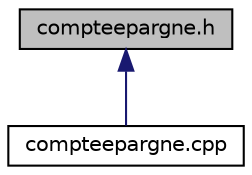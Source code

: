 digraph "compteepargne.h"
{
  edge [fontname="Helvetica",fontsize="10",labelfontname="Helvetica",labelfontsize="10"];
  node [fontname="Helvetica",fontsize="10",shape=record];
  Node2 [label="compteepargne.h",height=0.2,width=0.4,color="black", fillcolor="grey75", style="filled", fontcolor="black"];
  Node2 -> Node3 [dir="back",color="midnightblue",fontsize="10",style="solid"];
  Node3 [label="compteepargne.cpp",height=0.2,width=0.4,color="black", fillcolor="white", style="filled",URL="$compteepargne_8cpp.html"];
}
